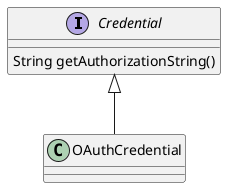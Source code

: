 @startuml

interface Credential {
    String getAuthorizationString()
}

class OAuthCredential {

}

Credential <|-- OAuthCredential

@enduml